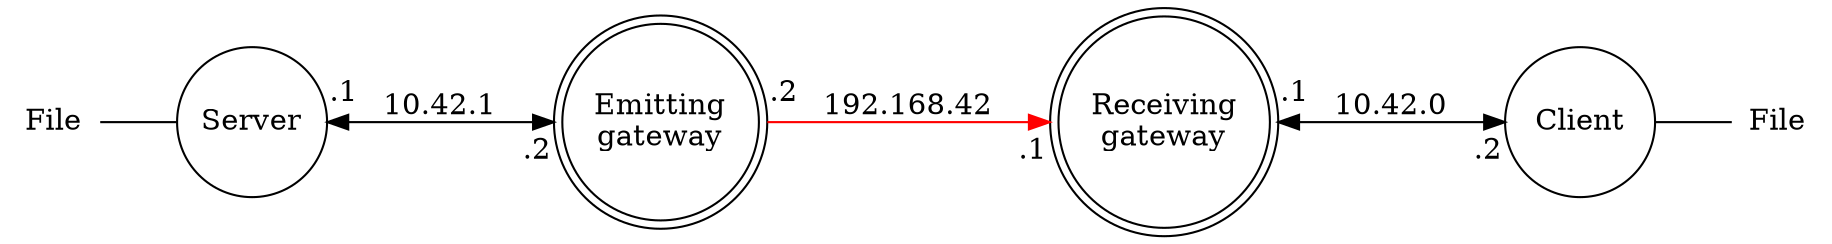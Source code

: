 digraph diode {
	graph [bgcolor = "transparent"];
	rankdir=LR;
	node [shape = circle, width = "1", style = filled, fillcolor = "white"];
	fia [label = "File", shape = plaintext, style = "", width = "0.6"];
	fib [label = "File", shape = plaintext, style = "", width = "0.6"];
	serv [label = "Server"];
	ega [shape = doublecircle, label = "Emitting\ngateway"];
	rga [shape = doublecircle, label = "Receiving\ngateway"];
	clie [label = "Client"];

	fia -> serv [dir = none];
	serv -> ega [dir = both, label = "  10.42.1  ", headlabel = ".2", taillabel = ".1", labeldistance = 1.6, labelangle = 60];
	ega -> rga [dir = normal, label = "  192.168.42  ", headlabel = ".1", taillabel = ".2", labeldistance = 1.6, labelangle = 60, color = red];
	rga -> clie [dir = both, label = "  10.42.0  ", headlabel = ".2", taillabel = ".1", labeldistance = 1.6, labelangle = 60];
	clie -> fib [dir = none];
}
